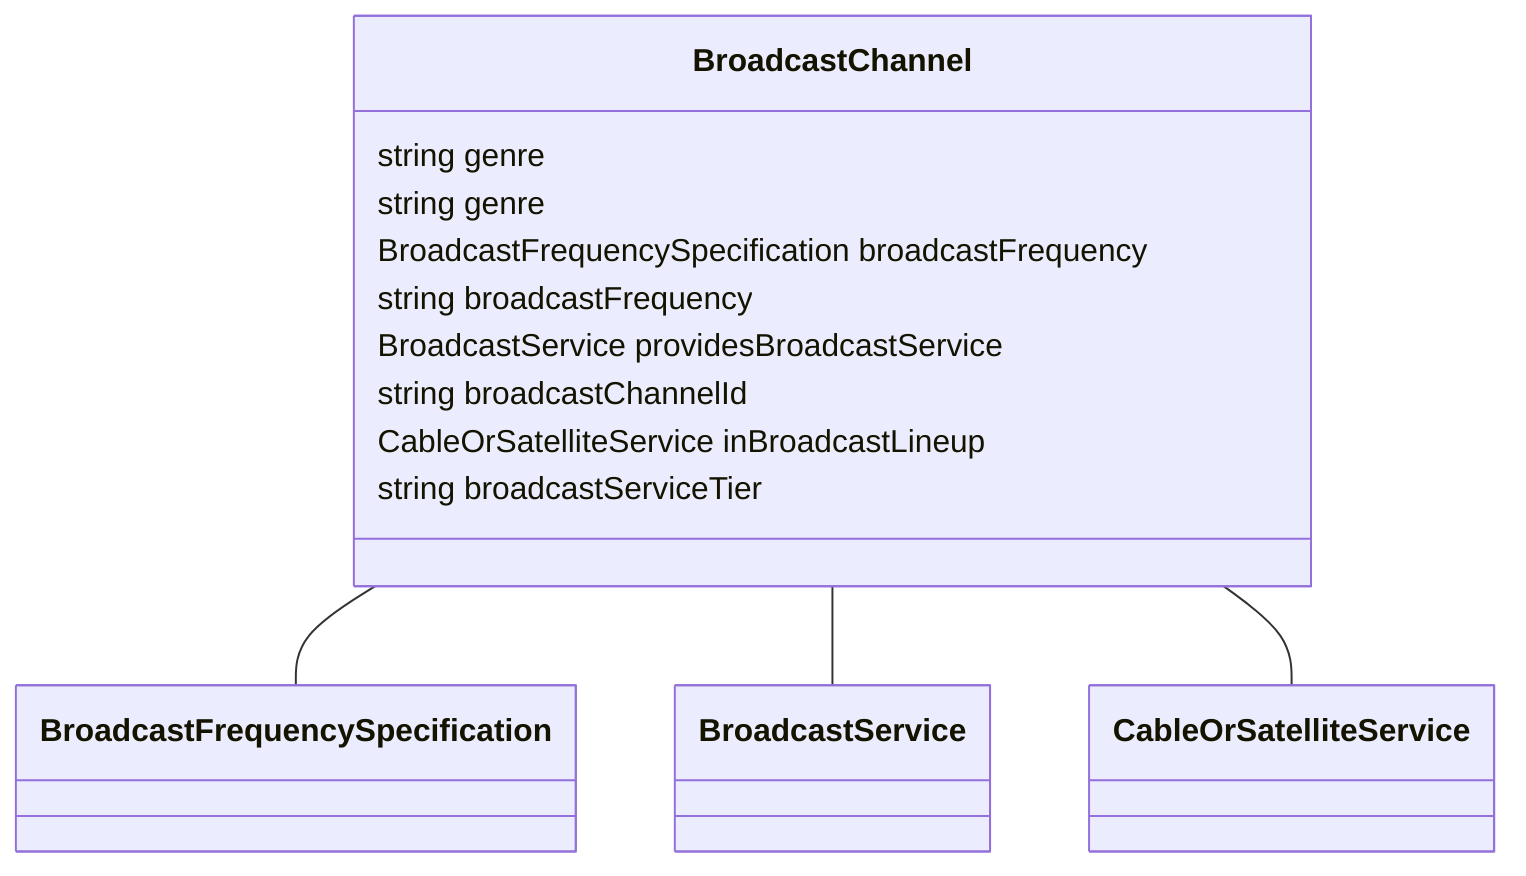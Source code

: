 classDiagram
  BroadcastChannel -- BroadcastFrequencySpecification
  BroadcastChannel -- BroadcastService
  BroadcastChannel -- CableOrSatelliteService


class BroadcastChannel {

  string genre
  string genre
  BroadcastFrequencySpecification broadcastFrequency
  string broadcastFrequency
  BroadcastService providesBroadcastService
  string broadcastChannelId
  CableOrSatelliteService inBroadcastLineup
  string broadcastServiceTier

 }
